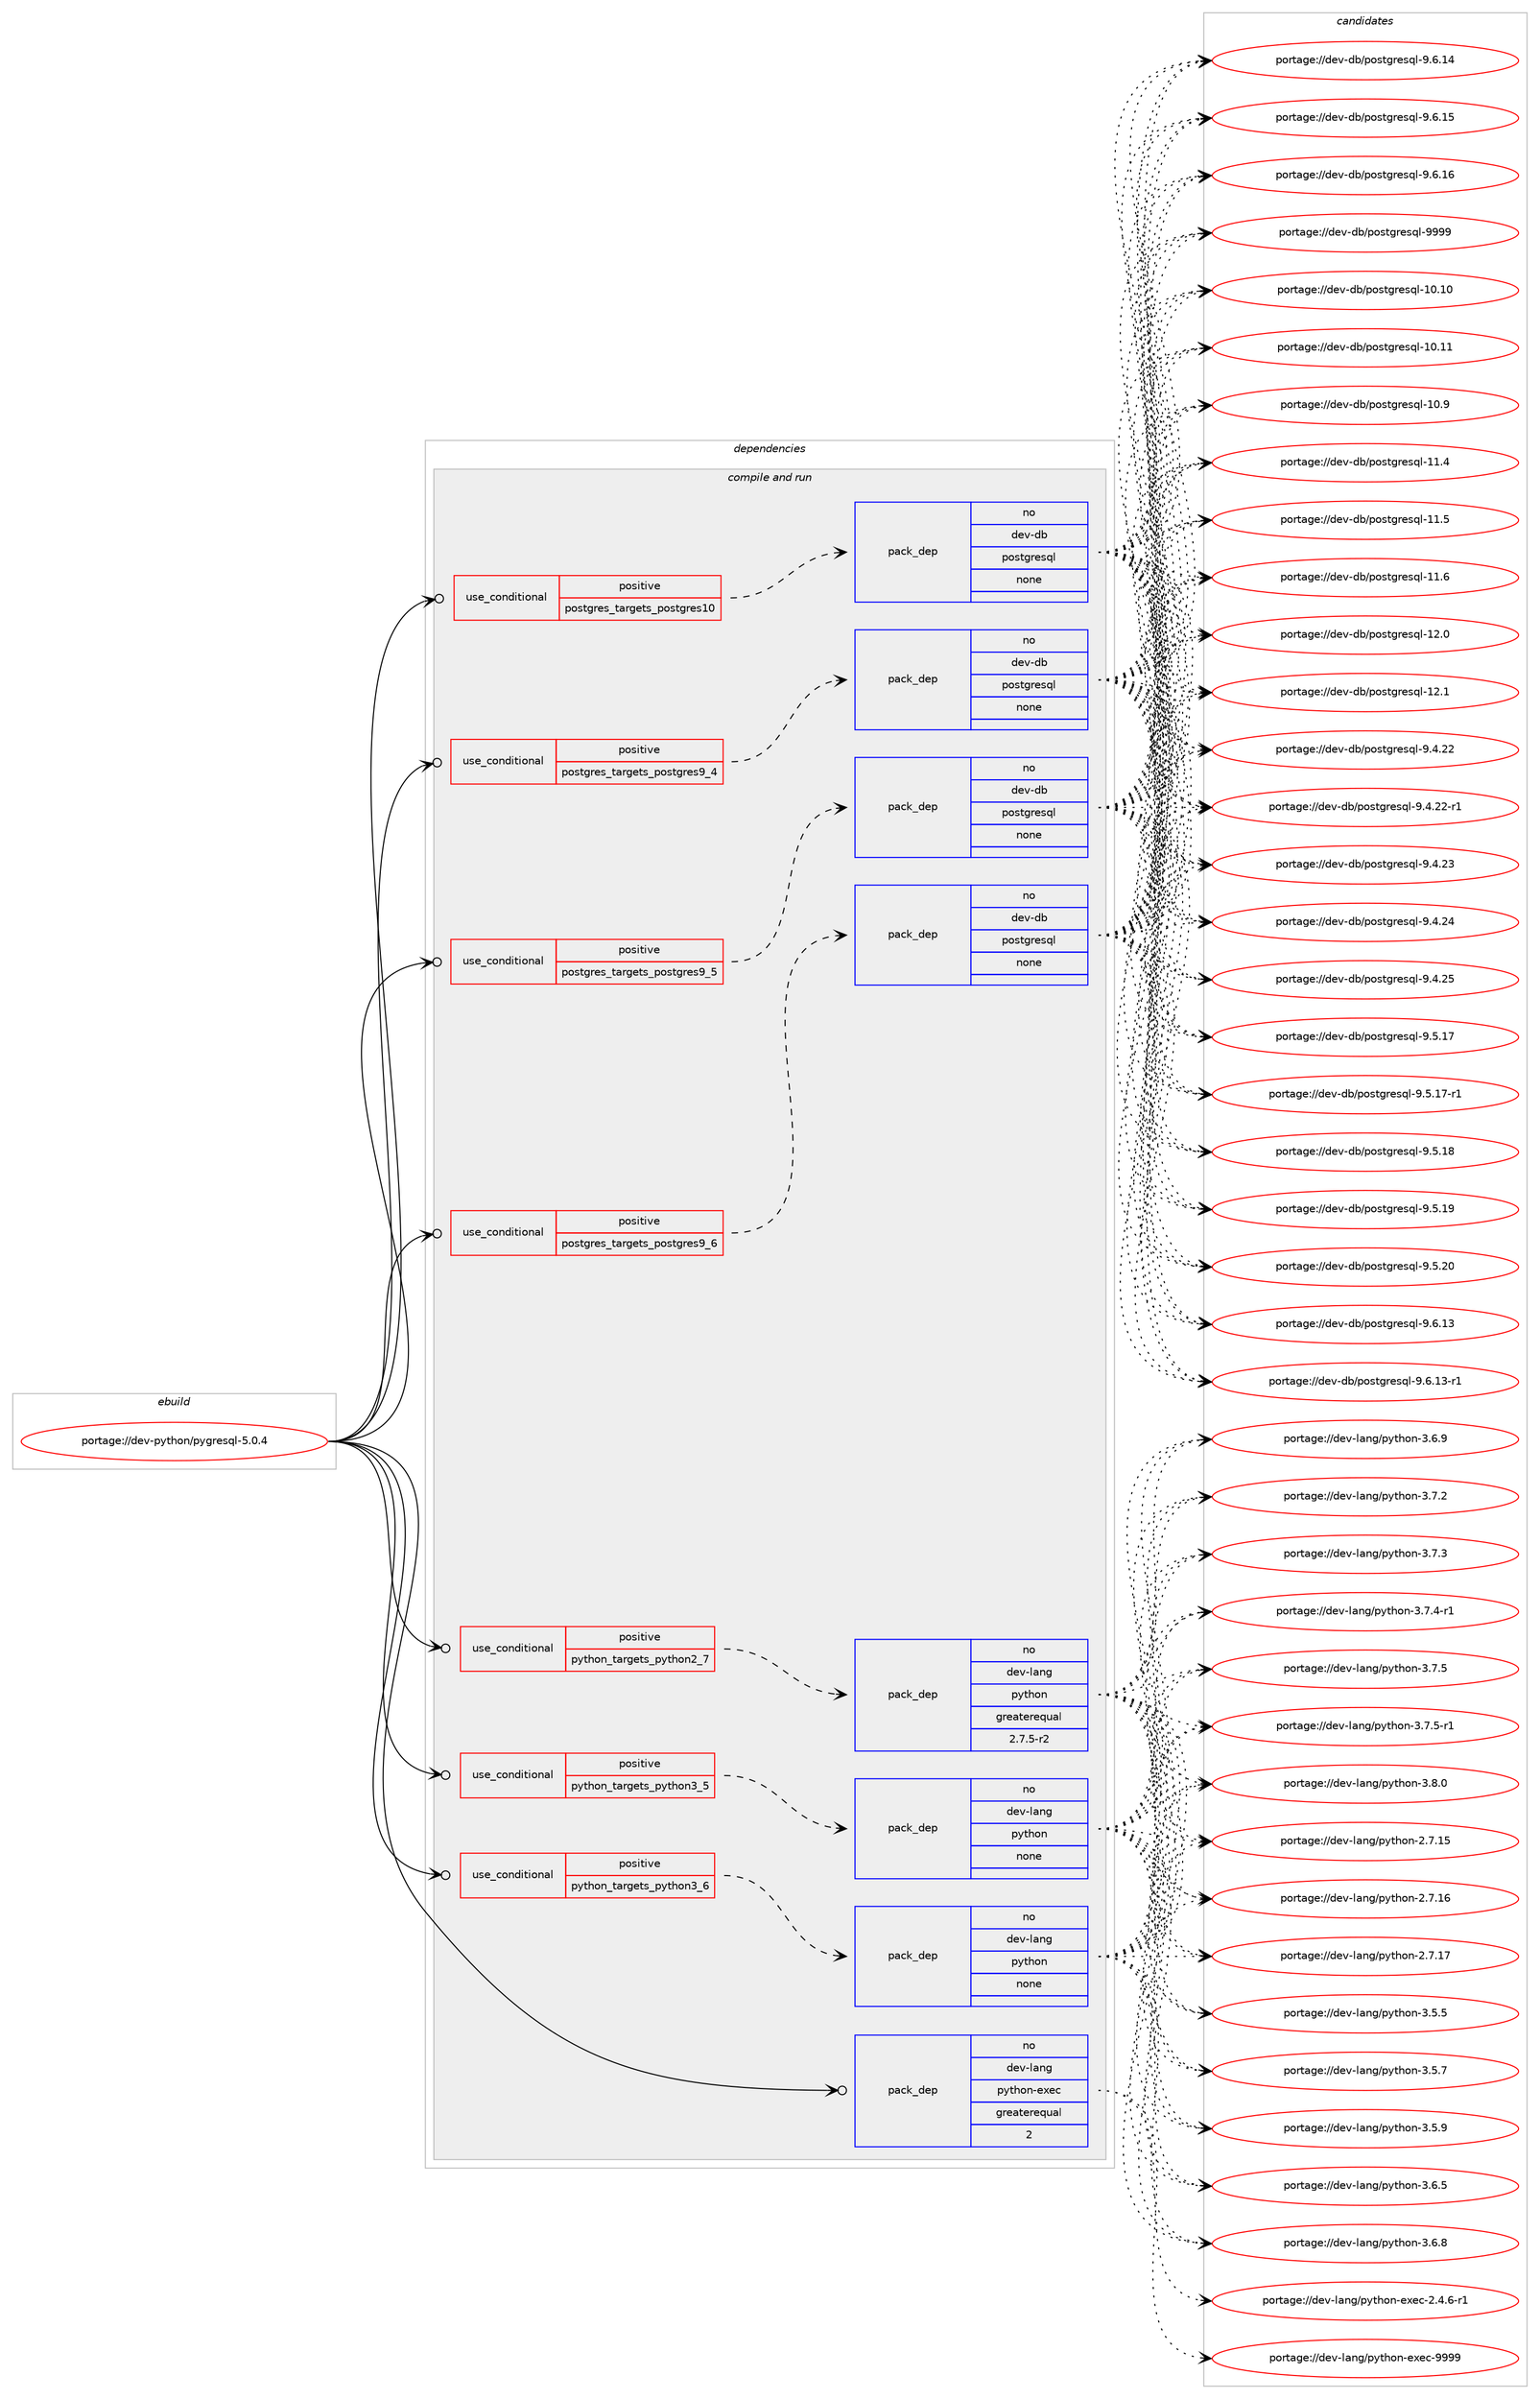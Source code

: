 digraph prolog {

# *************
# Graph options
# *************

newrank=true;
concentrate=true;
compound=true;
graph [rankdir=LR,fontname=Helvetica,fontsize=10,ranksep=1.5];#, ranksep=2.5, nodesep=0.2];
edge  [arrowhead=vee];
node  [fontname=Helvetica,fontsize=10];

# **********
# The ebuild
# **********

subgraph cluster_leftcol {
color=gray;
rank=same;
label=<<i>ebuild</i>>;
id [label="portage://dev-python/pygresql-5.0.4", color=red, width=4, href="../dev-python/pygresql-5.0.4.svg"];
}

# ****************
# The dependencies
# ****************

subgraph cluster_midcol {
color=gray;
label=<<i>dependencies</i>>;
subgraph cluster_compile {
fillcolor="#eeeeee";
style=filled;
label=<<i>compile</i>>;
}
subgraph cluster_compileandrun {
fillcolor="#eeeeee";
style=filled;
label=<<i>compile and run</i>>;
subgraph cond35309 {
dependency161244 [label=<<TABLE BORDER="0" CELLBORDER="1" CELLSPACING="0" CELLPADDING="4"><TR><TD ROWSPAN="3" CELLPADDING="10">use_conditional</TD></TR><TR><TD>positive</TD></TR><TR><TD>postgres_targets_postgres10</TD></TR></TABLE>>, shape=none, color=red];
subgraph pack122569 {
dependency161245 [label=<<TABLE BORDER="0" CELLBORDER="1" CELLSPACING="0" CELLPADDING="4" WIDTH="220"><TR><TD ROWSPAN="6" CELLPADDING="30">pack_dep</TD></TR><TR><TD WIDTH="110">no</TD></TR><TR><TD>dev-db</TD></TR><TR><TD>postgresql</TD></TR><TR><TD>none</TD></TR><TR><TD></TD></TR></TABLE>>, shape=none, color=blue];
}
dependency161244:e -> dependency161245:w [weight=20,style="dashed",arrowhead="vee"];
}
id:e -> dependency161244:w [weight=20,style="solid",arrowhead="odotvee"];
subgraph cond35310 {
dependency161246 [label=<<TABLE BORDER="0" CELLBORDER="1" CELLSPACING="0" CELLPADDING="4"><TR><TD ROWSPAN="3" CELLPADDING="10">use_conditional</TD></TR><TR><TD>positive</TD></TR><TR><TD>postgres_targets_postgres9_4</TD></TR></TABLE>>, shape=none, color=red];
subgraph pack122570 {
dependency161247 [label=<<TABLE BORDER="0" CELLBORDER="1" CELLSPACING="0" CELLPADDING="4" WIDTH="220"><TR><TD ROWSPAN="6" CELLPADDING="30">pack_dep</TD></TR><TR><TD WIDTH="110">no</TD></TR><TR><TD>dev-db</TD></TR><TR><TD>postgresql</TD></TR><TR><TD>none</TD></TR><TR><TD></TD></TR></TABLE>>, shape=none, color=blue];
}
dependency161246:e -> dependency161247:w [weight=20,style="dashed",arrowhead="vee"];
}
id:e -> dependency161246:w [weight=20,style="solid",arrowhead="odotvee"];
subgraph cond35311 {
dependency161248 [label=<<TABLE BORDER="0" CELLBORDER="1" CELLSPACING="0" CELLPADDING="4"><TR><TD ROWSPAN="3" CELLPADDING="10">use_conditional</TD></TR><TR><TD>positive</TD></TR><TR><TD>postgres_targets_postgres9_5</TD></TR></TABLE>>, shape=none, color=red];
subgraph pack122571 {
dependency161249 [label=<<TABLE BORDER="0" CELLBORDER="1" CELLSPACING="0" CELLPADDING="4" WIDTH="220"><TR><TD ROWSPAN="6" CELLPADDING="30">pack_dep</TD></TR><TR><TD WIDTH="110">no</TD></TR><TR><TD>dev-db</TD></TR><TR><TD>postgresql</TD></TR><TR><TD>none</TD></TR><TR><TD></TD></TR></TABLE>>, shape=none, color=blue];
}
dependency161248:e -> dependency161249:w [weight=20,style="dashed",arrowhead="vee"];
}
id:e -> dependency161248:w [weight=20,style="solid",arrowhead="odotvee"];
subgraph cond35312 {
dependency161250 [label=<<TABLE BORDER="0" CELLBORDER="1" CELLSPACING="0" CELLPADDING="4"><TR><TD ROWSPAN="3" CELLPADDING="10">use_conditional</TD></TR><TR><TD>positive</TD></TR><TR><TD>postgres_targets_postgres9_6</TD></TR></TABLE>>, shape=none, color=red];
subgraph pack122572 {
dependency161251 [label=<<TABLE BORDER="0" CELLBORDER="1" CELLSPACING="0" CELLPADDING="4" WIDTH="220"><TR><TD ROWSPAN="6" CELLPADDING="30">pack_dep</TD></TR><TR><TD WIDTH="110">no</TD></TR><TR><TD>dev-db</TD></TR><TR><TD>postgresql</TD></TR><TR><TD>none</TD></TR><TR><TD></TD></TR></TABLE>>, shape=none, color=blue];
}
dependency161250:e -> dependency161251:w [weight=20,style="dashed",arrowhead="vee"];
}
id:e -> dependency161250:w [weight=20,style="solid",arrowhead="odotvee"];
subgraph cond35313 {
dependency161252 [label=<<TABLE BORDER="0" CELLBORDER="1" CELLSPACING="0" CELLPADDING="4"><TR><TD ROWSPAN="3" CELLPADDING="10">use_conditional</TD></TR><TR><TD>positive</TD></TR><TR><TD>python_targets_python2_7</TD></TR></TABLE>>, shape=none, color=red];
subgraph pack122573 {
dependency161253 [label=<<TABLE BORDER="0" CELLBORDER="1" CELLSPACING="0" CELLPADDING="4" WIDTH="220"><TR><TD ROWSPAN="6" CELLPADDING="30">pack_dep</TD></TR><TR><TD WIDTH="110">no</TD></TR><TR><TD>dev-lang</TD></TR><TR><TD>python</TD></TR><TR><TD>greaterequal</TD></TR><TR><TD>2.7.5-r2</TD></TR></TABLE>>, shape=none, color=blue];
}
dependency161252:e -> dependency161253:w [weight=20,style="dashed",arrowhead="vee"];
}
id:e -> dependency161252:w [weight=20,style="solid",arrowhead="odotvee"];
subgraph cond35314 {
dependency161254 [label=<<TABLE BORDER="0" CELLBORDER="1" CELLSPACING="0" CELLPADDING="4"><TR><TD ROWSPAN="3" CELLPADDING="10">use_conditional</TD></TR><TR><TD>positive</TD></TR><TR><TD>python_targets_python3_5</TD></TR></TABLE>>, shape=none, color=red];
subgraph pack122574 {
dependency161255 [label=<<TABLE BORDER="0" CELLBORDER="1" CELLSPACING="0" CELLPADDING="4" WIDTH="220"><TR><TD ROWSPAN="6" CELLPADDING="30">pack_dep</TD></TR><TR><TD WIDTH="110">no</TD></TR><TR><TD>dev-lang</TD></TR><TR><TD>python</TD></TR><TR><TD>none</TD></TR><TR><TD></TD></TR></TABLE>>, shape=none, color=blue];
}
dependency161254:e -> dependency161255:w [weight=20,style="dashed",arrowhead="vee"];
}
id:e -> dependency161254:w [weight=20,style="solid",arrowhead="odotvee"];
subgraph cond35315 {
dependency161256 [label=<<TABLE BORDER="0" CELLBORDER="1" CELLSPACING="0" CELLPADDING="4"><TR><TD ROWSPAN="3" CELLPADDING="10">use_conditional</TD></TR><TR><TD>positive</TD></TR><TR><TD>python_targets_python3_6</TD></TR></TABLE>>, shape=none, color=red];
subgraph pack122575 {
dependency161257 [label=<<TABLE BORDER="0" CELLBORDER="1" CELLSPACING="0" CELLPADDING="4" WIDTH="220"><TR><TD ROWSPAN="6" CELLPADDING="30">pack_dep</TD></TR><TR><TD WIDTH="110">no</TD></TR><TR><TD>dev-lang</TD></TR><TR><TD>python</TD></TR><TR><TD>none</TD></TR><TR><TD></TD></TR></TABLE>>, shape=none, color=blue];
}
dependency161256:e -> dependency161257:w [weight=20,style="dashed",arrowhead="vee"];
}
id:e -> dependency161256:w [weight=20,style="solid",arrowhead="odotvee"];
subgraph pack122576 {
dependency161258 [label=<<TABLE BORDER="0" CELLBORDER="1" CELLSPACING="0" CELLPADDING="4" WIDTH="220"><TR><TD ROWSPAN="6" CELLPADDING="30">pack_dep</TD></TR><TR><TD WIDTH="110">no</TD></TR><TR><TD>dev-lang</TD></TR><TR><TD>python-exec</TD></TR><TR><TD>greaterequal</TD></TR><TR><TD>2</TD></TR></TABLE>>, shape=none, color=blue];
}
id:e -> dependency161258:w [weight=20,style="solid",arrowhead="odotvee"];
}
subgraph cluster_run {
fillcolor="#eeeeee";
style=filled;
label=<<i>run</i>>;
}
}

# **************
# The candidates
# **************

subgraph cluster_choices {
rank=same;
color=gray;
label=<<i>candidates</i>>;

subgraph choice122569 {
color=black;
nodesep=1;
choiceportage100101118451009847112111115116103114101115113108454948464948 [label="portage://dev-db/postgresql-10.10", color=red, width=4,href="../dev-db/postgresql-10.10.svg"];
choiceportage100101118451009847112111115116103114101115113108454948464949 [label="portage://dev-db/postgresql-10.11", color=red, width=4,href="../dev-db/postgresql-10.11.svg"];
choiceportage1001011184510098471121111151161031141011151131084549484657 [label="portage://dev-db/postgresql-10.9", color=red, width=4,href="../dev-db/postgresql-10.9.svg"];
choiceportage1001011184510098471121111151161031141011151131084549494652 [label="portage://dev-db/postgresql-11.4", color=red, width=4,href="../dev-db/postgresql-11.4.svg"];
choiceportage1001011184510098471121111151161031141011151131084549494653 [label="portage://dev-db/postgresql-11.5", color=red, width=4,href="../dev-db/postgresql-11.5.svg"];
choiceportage1001011184510098471121111151161031141011151131084549494654 [label="portage://dev-db/postgresql-11.6", color=red, width=4,href="../dev-db/postgresql-11.6.svg"];
choiceportage1001011184510098471121111151161031141011151131084549504648 [label="portage://dev-db/postgresql-12.0", color=red, width=4,href="../dev-db/postgresql-12.0.svg"];
choiceportage1001011184510098471121111151161031141011151131084549504649 [label="portage://dev-db/postgresql-12.1", color=red, width=4,href="../dev-db/postgresql-12.1.svg"];
choiceportage10010111845100984711211111511610311410111511310845574652465050 [label="portage://dev-db/postgresql-9.4.22", color=red, width=4,href="../dev-db/postgresql-9.4.22.svg"];
choiceportage100101118451009847112111115116103114101115113108455746524650504511449 [label="portage://dev-db/postgresql-9.4.22-r1", color=red, width=4,href="../dev-db/postgresql-9.4.22-r1.svg"];
choiceportage10010111845100984711211111511610311410111511310845574652465051 [label="portage://dev-db/postgresql-9.4.23", color=red, width=4,href="../dev-db/postgresql-9.4.23.svg"];
choiceportage10010111845100984711211111511610311410111511310845574652465052 [label="portage://dev-db/postgresql-9.4.24", color=red, width=4,href="../dev-db/postgresql-9.4.24.svg"];
choiceportage10010111845100984711211111511610311410111511310845574652465053 [label="portage://dev-db/postgresql-9.4.25", color=red, width=4,href="../dev-db/postgresql-9.4.25.svg"];
choiceportage10010111845100984711211111511610311410111511310845574653464955 [label="portage://dev-db/postgresql-9.5.17", color=red, width=4,href="../dev-db/postgresql-9.5.17.svg"];
choiceportage100101118451009847112111115116103114101115113108455746534649554511449 [label="portage://dev-db/postgresql-9.5.17-r1", color=red, width=4,href="../dev-db/postgresql-9.5.17-r1.svg"];
choiceportage10010111845100984711211111511610311410111511310845574653464956 [label="portage://dev-db/postgresql-9.5.18", color=red, width=4,href="../dev-db/postgresql-9.5.18.svg"];
choiceportage10010111845100984711211111511610311410111511310845574653464957 [label="portage://dev-db/postgresql-9.5.19", color=red, width=4,href="../dev-db/postgresql-9.5.19.svg"];
choiceportage10010111845100984711211111511610311410111511310845574653465048 [label="portage://dev-db/postgresql-9.5.20", color=red, width=4,href="../dev-db/postgresql-9.5.20.svg"];
choiceportage10010111845100984711211111511610311410111511310845574654464951 [label="portage://dev-db/postgresql-9.6.13", color=red, width=4,href="../dev-db/postgresql-9.6.13.svg"];
choiceportage100101118451009847112111115116103114101115113108455746544649514511449 [label="portage://dev-db/postgresql-9.6.13-r1", color=red, width=4,href="../dev-db/postgresql-9.6.13-r1.svg"];
choiceportage10010111845100984711211111511610311410111511310845574654464952 [label="portage://dev-db/postgresql-9.6.14", color=red, width=4,href="../dev-db/postgresql-9.6.14.svg"];
choiceportage10010111845100984711211111511610311410111511310845574654464953 [label="portage://dev-db/postgresql-9.6.15", color=red, width=4,href="../dev-db/postgresql-9.6.15.svg"];
choiceportage10010111845100984711211111511610311410111511310845574654464954 [label="portage://dev-db/postgresql-9.6.16", color=red, width=4,href="../dev-db/postgresql-9.6.16.svg"];
choiceportage1001011184510098471121111151161031141011151131084557575757 [label="portage://dev-db/postgresql-9999", color=red, width=4,href="../dev-db/postgresql-9999.svg"];
dependency161245:e -> choiceportage100101118451009847112111115116103114101115113108454948464948:w [style=dotted,weight="100"];
dependency161245:e -> choiceportage100101118451009847112111115116103114101115113108454948464949:w [style=dotted,weight="100"];
dependency161245:e -> choiceportage1001011184510098471121111151161031141011151131084549484657:w [style=dotted,weight="100"];
dependency161245:e -> choiceportage1001011184510098471121111151161031141011151131084549494652:w [style=dotted,weight="100"];
dependency161245:e -> choiceportage1001011184510098471121111151161031141011151131084549494653:w [style=dotted,weight="100"];
dependency161245:e -> choiceportage1001011184510098471121111151161031141011151131084549494654:w [style=dotted,weight="100"];
dependency161245:e -> choiceportage1001011184510098471121111151161031141011151131084549504648:w [style=dotted,weight="100"];
dependency161245:e -> choiceportage1001011184510098471121111151161031141011151131084549504649:w [style=dotted,weight="100"];
dependency161245:e -> choiceportage10010111845100984711211111511610311410111511310845574652465050:w [style=dotted,weight="100"];
dependency161245:e -> choiceportage100101118451009847112111115116103114101115113108455746524650504511449:w [style=dotted,weight="100"];
dependency161245:e -> choiceportage10010111845100984711211111511610311410111511310845574652465051:w [style=dotted,weight="100"];
dependency161245:e -> choiceportage10010111845100984711211111511610311410111511310845574652465052:w [style=dotted,weight="100"];
dependency161245:e -> choiceportage10010111845100984711211111511610311410111511310845574652465053:w [style=dotted,weight="100"];
dependency161245:e -> choiceportage10010111845100984711211111511610311410111511310845574653464955:w [style=dotted,weight="100"];
dependency161245:e -> choiceportage100101118451009847112111115116103114101115113108455746534649554511449:w [style=dotted,weight="100"];
dependency161245:e -> choiceportage10010111845100984711211111511610311410111511310845574653464956:w [style=dotted,weight="100"];
dependency161245:e -> choiceportage10010111845100984711211111511610311410111511310845574653464957:w [style=dotted,weight="100"];
dependency161245:e -> choiceportage10010111845100984711211111511610311410111511310845574653465048:w [style=dotted,weight="100"];
dependency161245:e -> choiceportage10010111845100984711211111511610311410111511310845574654464951:w [style=dotted,weight="100"];
dependency161245:e -> choiceportage100101118451009847112111115116103114101115113108455746544649514511449:w [style=dotted,weight="100"];
dependency161245:e -> choiceportage10010111845100984711211111511610311410111511310845574654464952:w [style=dotted,weight="100"];
dependency161245:e -> choiceportage10010111845100984711211111511610311410111511310845574654464953:w [style=dotted,weight="100"];
dependency161245:e -> choiceportage10010111845100984711211111511610311410111511310845574654464954:w [style=dotted,weight="100"];
dependency161245:e -> choiceportage1001011184510098471121111151161031141011151131084557575757:w [style=dotted,weight="100"];
}
subgraph choice122570 {
color=black;
nodesep=1;
choiceportage100101118451009847112111115116103114101115113108454948464948 [label="portage://dev-db/postgresql-10.10", color=red, width=4,href="../dev-db/postgresql-10.10.svg"];
choiceportage100101118451009847112111115116103114101115113108454948464949 [label="portage://dev-db/postgresql-10.11", color=red, width=4,href="../dev-db/postgresql-10.11.svg"];
choiceportage1001011184510098471121111151161031141011151131084549484657 [label="portage://dev-db/postgresql-10.9", color=red, width=4,href="../dev-db/postgresql-10.9.svg"];
choiceportage1001011184510098471121111151161031141011151131084549494652 [label="portage://dev-db/postgresql-11.4", color=red, width=4,href="../dev-db/postgresql-11.4.svg"];
choiceportage1001011184510098471121111151161031141011151131084549494653 [label="portage://dev-db/postgresql-11.5", color=red, width=4,href="../dev-db/postgresql-11.5.svg"];
choiceportage1001011184510098471121111151161031141011151131084549494654 [label="portage://dev-db/postgresql-11.6", color=red, width=4,href="../dev-db/postgresql-11.6.svg"];
choiceportage1001011184510098471121111151161031141011151131084549504648 [label="portage://dev-db/postgresql-12.0", color=red, width=4,href="../dev-db/postgresql-12.0.svg"];
choiceportage1001011184510098471121111151161031141011151131084549504649 [label="portage://dev-db/postgresql-12.1", color=red, width=4,href="../dev-db/postgresql-12.1.svg"];
choiceportage10010111845100984711211111511610311410111511310845574652465050 [label="portage://dev-db/postgresql-9.4.22", color=red, width=4,href="../dev-db/postgresql-9.4.22.svg"];
choiceportage100101118451009847112111115116103114101115113108455746524650504511449 [label="portage://dev-db/postgresql-9.4.22-r1", color=red, width=4,href="../dev-db/postgresql-9.4.22-r1.svg"];
choiceportage10010111845100984711211111511610311410111511310845574652465051 [label="portage://dev-db/postgresql-9.4.23", color=red, width=4,href="../dev-db/postgresql-9.4.23.svg"];
choiceportage10010111845100984711211111511610311410111511310845574652465052 [label="portage://dev-db/postgresql-9.4.24", color=red, width=4,href="../dev-db/postgresql-9.4.24.svg"];
choiceportage10010111845100984711211111511610311410111511310845574652465053 [label="portage://dev-db/postgresql-9.4.25", color=red, width=4,href="../dev-db/postgresql-9.4.25.svg"];
choiceportage10010111845100984711211111511610311410111511310845574653464955 [label="portage://dev-db/postgresql-9.5.17", color=red, width=4,href="../dev-db/postgresql-9.5.17.svg"];
choiceportage100101118451009847112111115116103114101115113108455746534649554511449 [label="portage://dev-db/postgresql-9.5.17-r1", color=red, width=4,href="../dev-db/postgresql-9.5.17-r1.svg"];
choiceportage10010111845100984711211111511610311410111511310845574653464956 [label="portage://dev-db/postgresql-9.5.18", color=red, width=4,href="../dev-db/postgresql-9.5.18.svg"];
choiceportage10010111845100984711211111511610311410111511310845574653464957 [label="portage://dev-db/postgresql-9.5.19", color=red, width=4,href="../dev-db/postgresql-9.5.19.svg"];
choiceportage10010111845100984711211111511610311410111511310845574653465048 [label="portage://dev-db/postgresql-9.5.20", color=red, width=4,href="../dev-db/postgresql-9.5.20.svg"];
choiceportage10010111845100984711211111511610311410111511310845574654464951 [label="portage://dev-db/postgresql-9.6.13", color=red, width=4,href="../dev-db/postgresql-9.6.13.svg"];
choiceportage100101118451009847112111115116103114101115113108455746544649514511449 [label="portage://dev-db/postgresql-9.6.13-r1", color=red, width=4,href="../dev-db/postgresql-9.6.13-r1.svg"];
choiceportage10010111845100984711211111511610311410111511310845574654464952 [label="portage://dev-db/postgresql-9.6.14", color=red, width=4,href="../dev-db/postgresql-9.6.14.svg"];
choiceportage10010111845100984711211111511610311410111511310845574654464953 [label="portage://dev-db/postgresql-9.6.15", color=red, width=4,href="../dev-db/postgresql-9.6.15.svg"];
choiceportage10010111845100984711211111511610311410111511310845574654464954 [label="portage://dev-db/postgresql-9.6.16", color=red, width=4,href="../dev-db/postgresql-9.6.16.svg"];
choiceportage1001011184510098471121111151161031141011151131084557575757 [label="portage://dev-db/postgresql-9999", color=red, width=4,href="../dev-db/postgresql-9999.svg"];
dependency161247:e -> choiceportage100101118451009847112111115116103114101115113108454948464948:w [style=dotted,weight="100"];
dependency161247:e -> choiceportage100101118451009847112111115116103114101115113108454948464949:w [style=dotted,weight="100"];
dependency161247:e -> choiceportage1001011184510098471121111151161031141011151131084549484657:w [style=dotted,weight="100"];
dependency161247:e -> choiceportage1001011184510098471121111151161031141011151131084549494652:w [style=dotted,weight="100"];
dependency161247:e -> choiceportage1001011184510098471121111151161031141011151131084549494653:w [style=dotted,weight="100"];
dependency161247:e -> choiceportage1001011184510098471121111151161031141011151131084549494654:w [style=dotted,weight="100"];
dependency161247:e -> choiceportage1001011184510098471121111151161031141011151131084549504648:w [style=dotted,weight="100"];
dependency161247:e -> choiceportage1001011184510098471121111151161031141011151131084549504649:w [style=dotted,weight="100"];
dependency161247:e -> choiceportage10010111845100984711211111511610311410111511310845574652465050:w [style=dotted,weight="100"];
dependency161247:e -> choiceportage100101118451009847112111115116103114101115113108455746524650504511449:w [style=dotted,weight="100"];
dependency161247:e -> choiceportage10010111845100984711211111511610311410111511310845574652465051:w [style=dotted,weight="100"];
dependency161247:e -> choiceportage10010111845100984711211111511610311410111511310845574652465052:w [style=dotted,weight="100"];
dependency161247:e -> choiceportage10010111845100984711211111511610311410111511310845574652465053:w [style=dotted,weight="100"];
dependency161247:e -> choiceportage10010111845100984711211111511610311410111511310845574653464955:w [style=dotted,weight="100"];
dependency161247:e -> choiceportage100101118451009847112111115116103114101115113108455746534649554511449:w [style=dotted,weight="100"];
dependency161247:e -> choiceportage10010111845100984711211111511610311410111511310845574653464956:w [style=dotted,weight="100"];
dependency161247:e -> choiceportage10010111845100984711211111511610311410111511310845574653464957:w [style=dotted,weight="100"];
dependency161247:e -> choiceportage10010111845100984711211111511610311410111511310845574653465048:w [style=dotted,weight="100"];
dependency161247:e -> choiceportage10010111845100984711211111511610311410111511310845574654464951:w [style=dotted,weight="100"];
dependency161247:e -> choiceportage100101118451009847112111115116103114101115113108455746544649514511449:w [style=dotted,weight="100"];
dependency161247:e -> choiceportage10010111845100984711211111511610311410111511310845574654464952:w [style=dotted,weight="100"];
dependency161247:e -> choiceportage10010111845100984711211111511610311410111511310845574654464953:w [style=dotted,weight="100"];
dependency161247:e -> choiceportage10010111845100984711211111511610311410111511310845574654464954:w [style=dotted,weight="100"];
dependency161247:e -> choiceportage1001011184510098471121111151161031141011151131084557575757:w [style=dotted,weight="100"];
}
subgraph choice122571 {
color=black;
nodesep=1;
choiceportage100101118451009847112111115116103114101115113108454948464948 [label="portage://dev-db/postgresql-10.10", color=red, width=4,href="../dev-db/postgresql-10.10.svg"];
choiceportage100101118451009847112111115116103114101115113108454948464949 [label="portage://dev-db/postgresql-10.11", color=red, width=4,href="../dev-db/postgresql-10.11.svg"];
choiceportage1001011184510098471121111151161031141011151131084549484657 [label="portage://dev-db/postgresql-10.9", color=red, width=4,href="../dev-db/postgresql-10.9.svg"];
choiceportage1001011184510098471121111151161031141011151131084549494652 [label="portage://dev-db/postgresql-11.4", color=red, width=4,href="../dev-db/postgresql-11.4.svg"];
choiceportage1001011184510098471121111151161031141011151131084549494653 [label="portage://dev-db/postgresql-11.5", color=red, width=4,href="../dev-db/postgresql-11.5.svg"];
choiceportage1001011184510098471121111151161031141011151131084549494654 [label="portage://dev-db/postgresql-11.6", color=red, width=4,href="../dev-db/postgresql-11.6.svg"];
choiceportage1001011184510098471121111151161031141011151131084549504648 [label="portage://dev-db/postgresql-12.0", color=red, width=4,href="../dev-db/postgresql-12.0.svg"];
choiceportage1001011184510098471121111151161031141011151131084549504649 [label="portage://dev-db/postgresql-12.1", color=red, width=4,href="../dev-db/postgresql-12.1.svg"];
choiceportage10010111845100984711211111511610311410111511310845574652465050 [label="portage://dev-db/postgresql-9.4.22", color=red, width=4,href="../dev-db/postgresql-9.4.22.svg"];
choiceportage100101118451009847112111115116103114101115113108455746524650504511449 [label="portage://dev-db/postgresql-9.4.22-r1", color=red, width=4,href="../dev-db/postgresql-9.4.22-r1.svg"];
choiceportage10010111845100984711211111511610311410111511310845574652465051 [label="portage://dev-db/postgresql-9.4.23", color=red, width=4,href="../dev-db/postgresql-9.4.23.svg"];
choiceportage10010111845100984711211111511610311410111511310845574652465052 [label="portage://dev-db/postgresql-9.4.24", color=red, width=4,href="../dev-db/postgresql-9.4.24.svg"];
choiceportage10010111845100984711211111511610311410111511310845574652465053 [label="portage://dev-db/postgresql-9.4.25", color=red, width=4,href="../dev-db/postgresql-9.4.25.svg"];
choiceportage10010111845100984711211111511610311410111511310845574653464955 [label="portage://dev-db/postgresql-9.5.17", color=red, width=4,href="../dev-db/postgresql-9.5.17.svg"];
choiceportage100101118451009847112111115116103114101115113108455746534649554511449 [label="portage://dev-db/postgresql-9.5.17-r1", color=red, width=4,href="../dev-db/postgresql-9.5.17-r1.svg"];
choiceportage10010111845100984711211111511610311410111511310845574653464956 [label="portage://dev-db/postgresql-9.5.18", color=red, width=4,href="../dev-db/postgresql-9.5.18.svg"];
choiceportage10010111845100984711211111511610311410111511310845574653464957 [label="portage://dev-db/postgresql-9.5.19", color=red, width=4,href="../dev-db/postgresql-9.5.19.svg"];
choiceportage10010111845100984711211111511610311410111511310845574653465048 [label="portage://dev-db/postgresql-9.5.20", color=red, width=4,href="../dev-db/postgresql-9.5.20.svg"];
choiceportage10010111845100984711211111511610311410111511310845574654464951 [label="portage://dev-db/postgresql-9.6.13", color=red, width=4,href="../dev-db/postgresql-9.6.13.svg"];
choiceportage100101118451009847112111115116103114101115113108455746544649514511449 [label="portage://dev-db/postgresql-9.6.13-r1", color=red, width=4,href="../dev-db/postgresql-9.6.13-r1.svg"];
choiceportage10010111845100984711211111511610311410111511310845574654464952 [label="portage://dev-db/postgresql-9.6.14", color=red, width=4,href="../dev-db/postgresql-9.6.14.svg"];
choiceportage10010111845100984711211111511610311410111511310845574654464953 [label="portage://dev-db/postgresql-9.6.15", color=red, width=4,href="../dev-db/postgresql-9.6.15.svg"];
choiceportage10010111845100984711211111511610311410111511310845574654464954 [label="portage://dev-db/postgresql-9.6.16", color=red, width=4,href="../dev-db/postgresql-9.6.16.svg"];
choiceportage1001011184510098471121111151161031141011151131084557575757 [label="portage://dev-db/postgresql-9999", color=red, width=4,href="../dev-db/postgresql-9999.svg"];
dependency161249:e -> choiceportage100101118451009847112111115116103114101115113108454948464948:w [style=dotted,weight="100"];
dependency161249:e -> choiceportage100101118451009847112111115116103114101115113108454948464949:w [style=dotted,weight="100"];
dependency161249:e -> choiceportage1001011184510098471121111151161031141011151131084549484657:w [style=dotted,weight="100"];
dependency161249:e -> choiceportage1001011184510098471121111151161031141011151131084549494652:w [style=dotted,weight="100"];
dependency161249:e -> choiceportage1001011184510098471121111151161031141011151131084549494653:w [style=dotted,weight="100"];
dependency161249:e -> choiceportage1001011184510098471121111151161031141011151131084549494654:w [style=dotted,weight="100"];
dependency161249:e -> choiceportage1001011184510098471121111151161031141011151131084549504648:w [style=dotted,weight="100"];
dependency161249:e -> choiceportage1001011184510098471121111151161031141011151131084549504649:w [style=dotted,weight="100"];
dependency161249:e -> choiceportage10010111845100984711211111511610311410111511310845574652465050:w [style=dotted,weight="100"];
dependency161249:e -> choiceportage100101118451009847112111115116103114101115113108455746524650504511449:w [style=dotted,weight="100"];
dependency161249:e -> choiceportage10010111845100984711211111511610311410111511310845574652465051:w [style=dotted,weight="100"];
dependency161249:e -> choiceportage10010111845100984711211111511610311410111511310845574652465052:w [style=dotted,weight="100"];
dependency161249:e -> choiceportage10010111845100984711211111511610311410111511310845574652465053:w [style=dotted,weight="100"];
dependency161249:e -> choiceportage10010111845100984711211111511610311410111511310845574653464955:w [style=dotted,weight="100"];
dependency161249:e -> choiceportage100101118451009847112111115116103114101115113108455746534649554511449:w [style=dotted,weight="100"];
dependency161249:e -> choiceportage10010111845100984711211111511610311410111511310845574653464956:w [style=dotted,weight="100"];
dependency161249:e -> choiceportage10010111845100984711211111511610311410111511310845574653464957:w [style=dotted,weight="100"];
dependency161249:e -> choiceportage10010111845100984711211111511610311410111511310845574653465048:w [style=dotted,weight="100"];
dependency161249:e -> choiceportage10010111845100984711211111511610311410111511310845574654464951:w [style=dotted,weight="100"];
dependency161249:e -> choiceportage100101118451009847112111115116103114101115113108455746544649514511449:w [style=dotted,weight="100"];
dependency161249:e -> choiceportage10010111845100984711211111511610311410111511310845574654464952:w [style=dotted,weight="100"];
dependency161249:e -> choiceportage10010111845100984711211111511610311410111511310845574654464953:w [style=dotted,weight="100"];
dependency161249:e -> choiceportage10010111845100984711211111511610311410111511310845574654464954:w [style=dotted,weight="100"];
dependency161249:e -> choiceportage1001011184510098471121111151161031141011151131084557575757:w [style=dotted,weight="100"];
}
subgraph choice122572 {
color=black;
nodesep=1;
choiceportage100101118451009847112111115116103114101115113108454948464948 [label="portage://dev-db/postgresql-10.10", color=red, width=4,href="../dev-db/postgresql-10.10.svg"];
choiceportage100101118451009847112111115116103114101115113108454948464949 [label="portage://dev-db/postgresql-10.11", color=red, width=4,href="../dev-db/postgresql-10.11.svg"];
choiceportage1001011184510098471121111151161031141011151131084549484657 [label="portage://dev-db/postgresql-10.9", color=red, width=4,href="../dev-db/postgresql-10.9.svg"];
choiceportage1001011184510098471121111151161031141011151131084549494652 [label="portage://dev-db/postgresql-11.4", color=red, width=4,href="../dev-db/postgresql-11.4.svg"];
choiceportage1001011184510098471121111151161031141011151131084549494653 [label="portage://dev-db/postgresql-11.5", color=red, width=4,href="../dev-db/postgresql-11.5.svg"];
choiceportage1001011184510098471121111151161031141011151131084549494654 [label="portage://dev-db/postgresql-11.6", color=red, width=4,href="../dev-db/postgresql-11.6.svg"];
choiceportage1001011184510098471121111151161031141011151131084549504648 [label="portage://dev-db/postgresql-12.0", color=red, width=4,href="../dev-db/postgresql-12.0.svg"];
choiceportage1001011184510098471121111151161031141011151131084549504649 [label="portage://dev-db/postgresql-12.1", color=red, width=4,href="../dev-db/postgresql-12.1.svg"];
choiceportage10010111845100984711211111511610311410111511310845574652465050 [label="portage://dev-db/postgresql-9.4.22", color=red, width=4,href="../dev-db/postgresql-9.4.22.svg"];
choiceportage100101118451009847112111115116103114101115113108455746524650504511449 [label="portage://dev-db/postgresql-9.4.22-r1", color=red, width=4,href="../dev-db/postgresql-9.4.22-r1.svg"];
choiceportage10010111845100984711211111511610311410111511310845574652465051 [label="portage://dev-db/postgresql-9.4.23", color=red, width=4,href="../dev-db/postgresql-9.4.23.svg"];
choiceportage10010111845100984711211111511610311410111511310845574652465052 [label="portage://dev-db/postgresql-9.4.24", color=red, width=4,href="../dev-db/postgresql-9.4.24.svg"];
choiceportage10010111845100984711211111511610311410111511310845574652465053 [label="portage://dev-db/postgresql-9.4.25", color=red, width=4,href="../dev-db/postgresql-9.4.25.svg"];
choiceportage10010111845100984711211111511610311410111511310845574653464955 [label="portage://dev-db/postgresql-9.5.17", color=red, width=4,href="../dev-db/postgresql-9.5.17.svg"];
choiceportage100101118451009847112111115116103114101115113108455746534649554511449 [label="portage://dev-db/postgresql-9.5.17-r1", color=red, width=4,href="../dev-db/postgresql-9.5.17-r1.svg"];
choiceportage10010111845100984711211111511610311410111511310845574653464956 [label="portage://dev-db/postgresql-9.5.18", color=red, width=4,href="../dev-db/postgresql-9.5.18.svg"];
choiceportage10010111845100984711211111511610311410111511310845574653464957 [label="portage://dev-db/postgresql-9.5.19", color=red, width=4,href="../dev-db/postgresql-9.5.19.svg"];
choiceportage10010111845100984711211111511610311410111511310845574653465048 [label="portage://dev-db/postgresql-9.5.20", color=red, width=4,href="../dev-db/postgresql-9.5.20.svg"];
choiceportage10010111845100984711211111511610311410111511310845574654464951 [label="portage://dev-db/postgresql-9.6.13", color=red, width=4,href="../dev-db/postgresql-9.6.13.svg"];
choiceportage100101118451009847112111115116103114101115113108455746544649514511449 [label="portage://dev-db/postgresql-9.6.13-r1", color=red, width=4,href="../dev-db/postgresql-9.6.13-r1.svg"];
choiceportage10010111845100984711211111511610311410111511310845574654464952 [label="portage://dev-db/postgresql-9.6.14", color=red, width=4,href="../dev-db/postgresql-9.6.14.svg"];
choiceportage10010111845100984711211111511610311410111511310845574654464953 [label="portage://dev-db/postgresql-9.6.15", color=red, width=4,href="../dev-db/postgresql-9.6.15.svg"];
choiceportage10010111845100984711211111511610311410111511310845574654464954 [label="portage://dev-db/postgresql-9.6.16", color=red, width=4,href="../dev-db/postgresql-9.6.16.svg"];
choiceportage1001011184510098471121111151161031141011151131084557575757 [label="portage://dev-db/postgresql-9999", color=red, width=4,href="../dev-db/postgresql-9999.svg"];
dependency161251:e -> choiceportage100101118451009847112111115116103114101115113108454948464948:w [style=dotted,weight="100"];
dependency161251:e -> choiceportage100101118451009847112111115116103114101115113108454948464949:w [style=dotted,weight="100"];
dependency161251:e -> choiceportage1001011184510098471121111151161031141011151131084549484657:w [style=dotted,weight="100"];
dependency161251:e -> choiceportage1001011184510098471121111151161031141011151131084549494652:w [style=dotted,weight="100"];
dependency161251:e -> choiceportage1001011184510098471121111151161031141011151131084549494653:w [style=dotted,weight="100"];
dependency161251:e -> choiceportage1001011184510098471121111151161031141011151131084549494654:w [style=dotted,weight="100"];
dependency161251:e -> choiceportage1001011184510098471121111151161031141011151131084549504648:w [style=dotted,weight="100"];
dependency161251:e -> choiceportage1001011184510098471121111151161031141011151131084549504649:w [style=dotted,weight="100"];
dependency161251:e -> choiceportage10010111845100984711211111511610311410111511310845574652465050:w [style=dotted,weight="100"];
dependency161251:e -> choiceportage100101118451009847112111115116103114101115113108455746524650504511449:w [style=dotted,weight="100"];
dependency161251:e -> choiceportage10010111845100984711211111511610311410111511310845574652465051:w [style=dotted,weight="100"];
dependency161251:e -> choiceportage10010111845100984711211111511610311410111511310845574652465052:w [style=dotted,weight="100"];
dependency161251:e -> choiceportage10010111845100984711211111511610311410111511310845574652465053:w [style=dotted,weight="100"];
dependency161251:e -> choiceportage10010111845100984711211111511610311410111511310845574653464955:w [style=dotted,weight="100"];
dependency161251:e -> choiceportage100101118451009847112111115116103114101115113108455746534649554511449:w [style=dotted,weight="100"];
dependency161251:e -> choiceportage10010111845100984711211111511610311410111511310845574653464956:w [style=dotted,weight="100"];
dependency161251:e -> choiceportage10010111845100984711211111511610311410111511310845574653464957:w [style=dotted,weight="100"];
dependency161251:e -> choiceportage10010111845100984711211111511610311410111511310845574653465048:w [style=dotted,weight="100"];
dependency161251:e -> choiceportage10010111845100984711211111511610311410111511310845574654464951:w [style=dotted,weight="100"];
dependency161251:e -> choiceportage100101118451009847112111115116103114101115113108455746544649514511449:w [style=dotted,weight="100"];
dependency161251:e -> choiceportage10010111845100984711211111511610311410111511310845574654464952:w [style=dotted,weight="100"];
dependency161251:e -> choiceportage10010111845100984711211111511610311410111511310845574654464953:w [style=dotted,weight="100"];
dependency161251:e -> choiceportage10010111845100984711211111511610311410111511310845574654464954:w [style=dotted,weight="100"];
dependency161251:e -> choiceportage1001011184510098471121111151161031141011151131084557575757:w [style=dotted,weight="100"];
}
subgraph choice122573 {
color=black;
nodesep=1;
choiceportage10010111845108971101034711212111610411111045504655464953 [label="portage://dev-lang/python-2.7.15", color=red, width=4,href="../dev-lang/python-2.7.15.svg"];
choiceportage10010111845108971101034711212111610411111045504655464954 [label="portage://dev-lang/python-2.7.16", color=red, width=4,href="../dev-lang/python-2.7.16.svg"];
choiceportage10010111845108971101034711212111610411111045504655464955 [label="portage://dev-lang/python-2.7.17", color=red, width=4,href="../dev-lang/python-2.7.17.svg"];
choiceportage100101118451089711010347112121116104111110455146534653 [label="portage://dev-lang/python-3.5.5", color=red, width=4,href="../dev-lang/python-3.5.5.svg"];
choiceportage100101118451089711010347112121116104111110455146534655 [label="portage://dev-lang/python-3.5.7", color=red, width=4,href="../dev-lang/python-3.5.7.svg"];
choiceportage100101118451089711010347112121116104111110455146534657 [label="portage://dev-lang/python-3.5.9", color=red, width=4,href="../dev-lang/python-3.5.9.svg"];
choiceportage100101118451089711010347112121116104111110455146544653 [label="portage://dev-lang/python-3.6.5", color=red, width=4,href="../dev-lang/python-3.6.5.svg"];
choiceportage100101118451089711010347112121116104111110455146544656 [label="portage://dev-lang/python-3.6.8", color=red, width=4,href="../dev-lang/python-3.6.8.svg"];
choiceportage100101118451089711010347112121116104111110455146544657 [label="portage://dev-lang/python-3.6.9", color=red, width=4,href="../dev-lang/python-3.6.9.svg"];
choiceportage100101118451089711010347112121116104111110455146554650 [label="portage://dev-lang/python-3.7.2", color=red, width=4,href="../dev-lang/python-3.7.2.svg"];
choiceportage100101118451089711010347112121116104111110455146554651 [label="portage://dev-lang/python-3.7.3", color=red, width=4,href="../dev-lang/python-3.7.3.svg"];
choiceportage1001011184510897110103471121211161041111104551465546524511449 [label="portage://dev-lang/python-3.7.4-r1", color=red, width=4,href="../dev-lang/python-3.7.4-r1.svg"];
choiceportage100101118451089711010347112121116104111110455146554653 [label="portage://dev-lang/python-3.7.5", color=red, width=4,href="../dev-lang/python-3.7.5.svg"];
choiceportage1001011184510897110103471121211161041111104551465546534511449 [label="portage://dev-lang/python-3.7.5-r1", color=red, width=4,href="../dev-lang/python-3.7.5-r1.svg"];
choiceportage100101118451089711010347112121116104111110455146564648 [label="portage://dev-lang/python-3.8.0", color=red, width=4,href="../dev-lang/python-3.8.0.svg"];
dependency161253:e -> choiceportage10010111845108971101034711212111610411111045504655464953:w [style=dotted,weight="100"];
dependency161253:e -> choiceportage10010111845108971101034711212111610411111045504655464954:w [style=dotted,weight="100"];
dependency161253:e -> choiceportage10010111845108971101034711212111610411111045504655464955:w [style=dotted,weight="100"];
dependency161253:e -> choiceportage100101118451089711010347112121116104111110455146534653:w [style=dotted,weight="100"];
dependency161253:e -> choiceportage100101118451089711010347112121116104111110455146534655:w [style=dotted,weight="100"];
dependency161253:e -> choiceportage100101118451089711010347112121116104111110455146534657:w [style=dotted,weight="100"];
dependency161253:e -> choiceportage100101118451089711010347112121116104111110455146544653:w [style=dotted,weight="100"];
dependency161253:e -> choiceportage100101118451089711010347112121116104111110455146544656:w [style=dotted,weight="100"];
dependency161253:e -> choiceportage100101118451089711010347112121116104111110455146544657:w [style=dotted,weight="100"];
dependency161253:e -> choiceportage100101118451089711010347112121116104111110455146554650:w [style=dotted,weight="100"];
dependency161253:e -> choiceportage100101118451089711010347112121116104111110455146554651:w [style=dotted,weight="100"];
dependency161253:e -> choiceportage1001011184510897110103471121211161041111104551465546524511449:w [style=dotted,weight="100"];
dependency161253:e -> choiceportage100101118451089711010347112121116104111110455146554653:w [style=dotted,weight="100"];
dependency161253:e -> choiceportage1001011184510897110103471121211161041111104551465546534511449:w [style=dotted,weight="100"];
dependency161253:e -> choiceportage100101118451089711010347112121116104111110455146564648:w [style=dotted,weight="100"];
}
subgraph choice122574 {
color=black;
nodesep=1;
choiceportage10010111845108971101034711212111610411111045504655464953 [label="portage://dev-lang/python-2.7.15", color=red, width=4,href="../dev-lang/python-2.7.15.svg"];
choiceportage10010111845108971101034711212111610411111045504655464954 [label="portage://dev-lang/python-2.7.16", color=red, width=4,href="../dev-lang/python-2.7.16.svg"];
choiceportage10010111845108971101034711212111610411111045504655464955 [label="portage://dev-lang/python-2.7.17", color=red, width=4,href="../dev-lang/python-2.7.17.svg"];
choiceportage100101118451089711010347112121116104111110455146534653 [label="portage://dev-lang/python-3.5.5", color=red, width=4,href="../dev-lang/python-3.5.5.svg"];
choiceportage100101118451089711010347112121116104111110455146534655 [label="portage://dev-lang/python-3.5.7", color=red, width=4,href="../dev-lang/python-3.5.7.svg"];
choiceportage100101118451089711010347112121116104111110455146534657 [label="portage://dev-lang/python-3.5.9", color=red, width=4,href="../dev-lang/python-3.5.9.svg"];
choiceportage100101118451089711010347112121116104111110455146544653 [label="portage://dev-lang/python-3.6.5", color=red, width=4,href="../dev-lang/python-3.6.5.svg"];
choiceportage100101118451089711010347112121116104111110455146544656 [label="portage://dev-lang/python-3.6.8", color=red, width=4,href="../dev-lang/python-3.6.8.svg"];
choiceportage100101118451089711010347112121116104111110455146544657 [label="portage://dev-lang/python-3.6.9", color=red, width=4,href="../dev-lang/python-3.6.9.svg"];
choiceportage100101118451089711010347112121116104111110455146554650 [label="portage://dev-lang/python-3.7.2", color=red, width=4,href="../dev-lang/python-3.7.2.svg"];
choiceportage100101118451089711010347112121116104111110455146554651 [label="portage://dev-lang/python-3.7.3", color=red, width=4,href="../dev-lang/python-3.7.3.svg"];
choiceportage1001011184510897110103471121211161041111104551465546524511449 [label="portage://dev-lang/python-3.7.4-r1", color=red, width=4,href="../dev-lang/python-3.7.4-r1.svg"];
choiceportage100101118451089711010347112121116104111110455146554653 [label="portage://dev-lang/python-3.7.5", color=red, width=4,href="../dev-lang/python-3.7.5.svg"];
choiceportage1001011184510897110103471121211161041111104551465546534511449 [label="portage://dev-lang/python-3.7.5-r1", color=red, width=4,href="../dev-lang/python-3.7.5-r1.svg"];
choiceportage100101118451089711010347112121116104111110455146564648 [label="portage://dev-lang/python-3.8.0", color=red, width=4,href="../dev-lang/python-3.8.0.svg"];
dependency161255:e -> choiceportage10010111845108971101034711212111610411111045504655464953:w [style=dotted,weight="100"];
dependency161255:e -> choiceportage10010111845108971101034711212111610411111045504655464954:w [style=dotted,weight="100"];
dependency161255:e -> choiceportage10010111845108971101034711212111610411111045504655464955:w [style=dotted,weight="100"];
dependency161255:e -> choiceportage100101118451089711010347112121116104111110455146534653:w [style=dotted,weight="100"];
dependency161255:e -> choiceportage100101118451089711010347112121116104111110455146534655:w [style=dotted,weight="100"];
dependency161255:e -> choiceportage100101118451089711010347112121116104111110455146534657:w [style=dotted,weight="100"];
dependency161255:e -> choiceportage100101118451089711010347112121116104111110455146544653:w [style=dotted,weight="100"];
dependency161255:e -> choiceportage100101118451089711010347112121116104111110455146544656:w [style=dotted,weight="100"];
dependency161255:e -> choiceportage100101118451089711010347112121116104111110455146544657:w [style=dotted,weight="100"];
dependency161255:e -> choiceportage100101118451089711010347112121116104111110455146554650:w [style=dotted,weight="100"];
dependency161255:e -> choiceportage100101118451089711010347112121116104111110455146554651:w [style=dotted,weight="100"];
dependency161255:e -> choiceportage1001011184510897110103471121211161041111104551465546524511449:w [style=dotted,weight="100"];
dependency161255:e -> choiceportage100101118451089711010347112121116104111110455146554653:w [style=dotted,weight="100"];
dependency161255:e -> choiceportage1001011184510897110103471121211161041111104551465546534511449:w [style=dotted,weight="100"];
dependency161255:e -> choiceportage100101118451089711010347112121116104111110455146564648:w [style=dotted,weight="100"];
}
subgraph choice122575 {
color=black;
nodesep=1;
choiceportage10010111845108971101034711212111610411111045504655464953 [label="portage://dev-lang/python-2.7.15", color=red, width=4,href="../dev-lang/python-2.7.15.svg"];
choiceportage10010111845108971101034711212111610411111045504655464954 [label="portage://dev-lang/python-2.7.16", color=red, width=4,href="../dev-lang/python-2.7.16.svg"];
choiceportage10010111845108971101034711212111610411111045504655464955 [label="portage://dev-lang/python-2.7.17", color=red, width=4,href="../dev-lang/python-2.7.17.svg"];
choiceportage100101118451089711010347112121116104111110455146534653 [label="portage://dev-lang/python-3.5.5", color=red, width=4,href="../dev-lang/python-3.5.5.svg"];
choiceportage100101118451089711010347112121116104111110455146534655 [label="portage://dev-lang/python-3.5.7", color=red, width=4,href="../dev-lang/python-3.5.7.svg"];
choiceportage100101118451089711010347112121116104111110455146534657 [label="portage://dev-lang/python-3.5.9", color=red, width=4,href="../dev-lang/python-3.5.9.svg"];
choiceportage100101118451089711010347112121116104111110455146544653 [label="portage://dev-lang/python-3.6.5", color=red, width=4,href="../dev-lang/python-3.6.5.svg"];
choiceportage100101118451089711010347112121116104111110455146544656 [label="portage://dev-lang/python-3.6.8", color=red, width=4,href="../dev-lang/python-3.6.8.svg"];
choiceportage100101118451089711010347112121116104111110455146544657 [label="portage://dev-lang/python-3.6.9", color=red, width=4,href="../dev-lang/python-3.6.9.svg"];
choiceportage100101118451089711010347112121116104111110455146554650 [label="portage://dev-lang/python-3.7.2", color=red, width=4,href="../dev-lang/python-3.7.2.svg"];
choiceportage100101118451089711010347112121116104111110455146554651 [label="portage://dev-lang/python-3.7.3", color=red, width=4,href="../dev-lang/python-3.7.3.svg"];
choiceportage1001011184510897110103471121211161041111104551465546524511449 [label="portage://dev-lang/python-3.7.4-r1", color=red, width=4,href="../dev-lang/python-3.7.4-r1.svg"];
choiceportage100101118451089711010347112121116104111110455146554653 [label="portage://dev-lang/python-3.7.5", color=red, width=4,href="../dev-lang/python-3.7.5.svg"];
choiceportage1001011184510897110103471121211161041111104551465546534511449 [label="portage://dev-lang/python-3.7.5-r1", color=red, width=4,href="../dev-lang/python-3.7.5-r1.svg"];
choiceportage100101118451089711010347112121116104111110455146564648 [label="portage://dev-lang/python-3.8.0", color=red, width=4,href="../dev-lang/python-3.8.0.svg"];
dependency161257:e -> choiceportage10010111845108971101034711212111610411111045504655464953:w [style=dotted,weight="100"];
dependency161257:e -> choiceportage10010111845108971101034711212111610411111045504655464954:w [style=dotted,weight="100"];
dependency161257:e -> choiceportage10010111845108971101034711212111610411111045504655464955:w [style=dotted,weight="100"];
dependency161257:e -> choiceportage100101118451089711010347112121116104111110455146534653:w [style=dotted,weight="100"];
dependency161257:e -> choiceportage100101118451089711010347112121116104111110455146534655:w [style=dotted,weight="100"];
dependency161257:e -> choiceportage100101118451089711010347112121116104111110455146534657:w [style=dotted,weight="100"];
dependency161257:e -> choiceportage100101118451089711010347112121116104111110455146544653:w [style=dotted,weight="100"];
dependency161257:e -> choiceportage100101118451089711010347112121116104111110455146544656:w [style=dotted,weight="100"];
dependency161257:e -> choiceportage100101118451089711010347112121116104111110455146544657:w [style=dotted,weight="100"];
dependency161257:e -> choiceportage100101118451089711010347112121116104111110455146554650:w [style=dotted,weight="100"];
dependency161257:e -> choiceportage100101118451089711010347112121116104111110455146554651:w [style=dotted,weight="100"];
dependency161257:e -> choiceportage1001011184510897110103471121211161041111104551465546524511449:w [style=dotted,weight="100"];
dependency161257:e -> choiceportage100101118451089711010347112121116104111110455146554653:w [style=dotted,weight="100"];
dependency161257:e -> choiceportage1001011184510897110103471121211161041111104551465546534511449:w [style=dotted,weight="100"];
dependency161257:e -> choiceportage100101118451089711010347112121116104111110455146564648:w [style=dotted,weight="100"];
}
subgraph choice122576 {
color=black;
nodesep=1;
choiceportage10010111845108971101034711212111610411111045101120101994550465246544511449 [label="portage://dev-lang/python-exec-2.4.6-r1", color=red, width=4,href="../dev-lang/python-exec-2.4.6-r1.svg"];
choiceportage10010111845108971101034711212111610411111045101120101994557575757 [label="portage://dev-lang/python-exec-9999", color=red, width=4,href="../dev-lang/python-exec-9999.svg"];
dependency161258:e -> choiceportage10010111845108971101034711212111610411111045101120101994550465246544511449:w [style=dotted,weight="100"];
dependency161258:e -> choiceportage10010111845108971101034711212111610411111045101120101994557575757:w [style=dotted,weight="100"];
}
}

}
